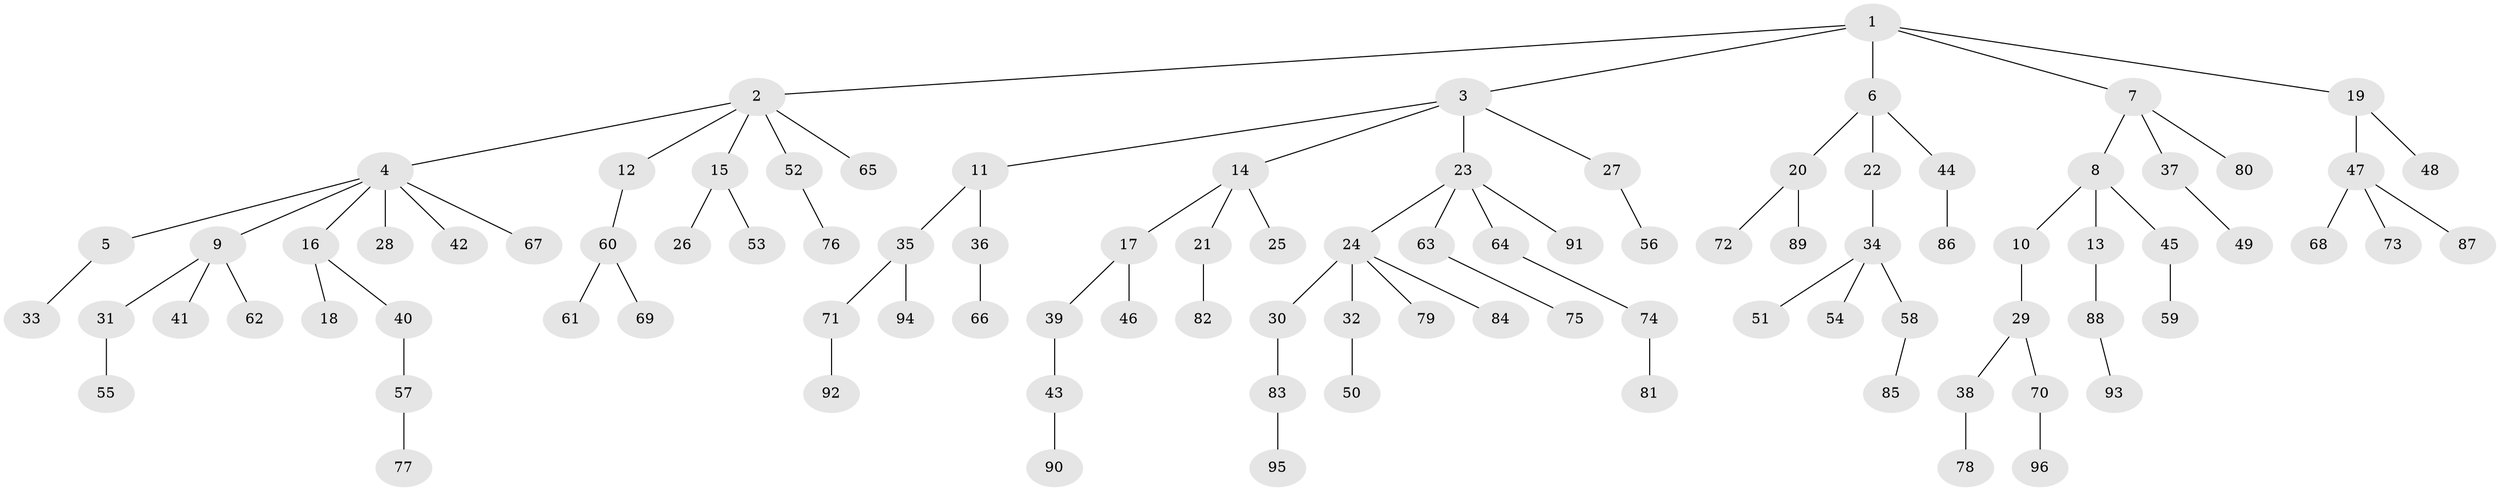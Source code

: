 // coarse degree distribution, {6: 0.047619047619047616, 7: 0.015873015873015872, 1: 0.6031746031746031, 4: 0.07936507936507936, 3: 0.09523809523809523, 2: 0.14285714285714285, 5: 0.015873015873015872}
// Generated by graph-tools (version 1.1) at 2025/24/03/03/25 07:24:07]
// undirected, 96 vertices, 95 edges
graph export_dot {
graph [start="1"]
  node [color=gray90,style=filled];
  1;
  2;
  3;
  4;
  5;
  6;
  7;
  8;
  9;
  10;
  11;
  12;
  13;
  14;
  15;
  16;
  17;
  18;
  19;
  20;
  21;
  22;
  23;
  24;
  25;
  26;
  27;
  28;
  29;
  30;
  31;
  32;
  33;
  34;
  35;
  36;
  37;
  38;
  39;
  40;
  41;
  42;
  43;
  44;
  45;
  46;
  47;
  48;
  49;
  50;
  51;
  52;
  53;
  54;
  55;
  56;
  57;
  58;
  59;
  60;
  61;
  62;
  63;
  64;
  65;
  66;
  67;
  68;
  69;
  70;
  71;
  72;
  73;
  74;
  75;
  76;
  77;
  78;
  79;
  80;
  81;
  82;
  83;
  84;
  85;
  86;
  87;
  88;
  89;
  90;
  91;
  92;
  93;
  94;
  95;
  96;
  1 -- 2;
  1 -- 3;
  1 -- 6;
  1 -- 7;
  1 -- 19;
  2 -- 4;
  2 -- 12;
  2 -- 15;
  2 -- 52;
  2 -- 65;
  3 -- 11;
  3 -- 14;
  3 -- 23;
  3 -- 27;
  4 -- 5;
  4 -- 9;
  4 -- 16;
  4 -- 28;
  4 -- 42;
  4 -- 67;
  5 -- 33;
  6 -- 20;
  6 -- 22;
  6 -- 44;
  7 -- 8;
  7 -- 37;
  7 -- 80;
  8 -- 10;
  8 -- 13;
  8 -- 45;
  9 -- 31;
  9 -- 41;
  9 -- 62;
  10 -- 29;
  11 -- 35;
  11 -- 36;
  12 -- 60;
  13 -- 88;
  14 -- 17;
  14 -- 21;
  14 -- 25;
  15 -- 26;
  15 -- 53;
  16 -- 18;
  16 -- 40;
  17 -- 39;
  17 -- 46;
  19 -- 47;
  19 -- 48;
  20 -- 72;
  20 -- 89;
  21 -- 82;
  22 -- 34;
  23 -- 24;
  23 -- 63;
  23 -- 64;
  23 -- 91;
  24 -- 30;
  24 -- 32;
  24 -- 79;
  24 -- 84;
  27 -- 56;
  29 -- 38;
  29 -- 70;
  30 -- 83;
  31 -- 55;
  32 -- 50;
  34 -- 51;
  34 -- 54;
  34 -- 58;
  35 -- 71;
  35 -- 94;
  36 -- 66;
  37 -- 49;
  38 -- 78;
  39 -- 43;
  40 -- 57;
  43 -- 90;
  44 -- 86;
  45 -- 59;
  47 -- 68;
  47 -- 73;
  47 -- 87;
  52 -- 76;
  57 -- 77;
  58 -- 85;
  60 -- 61;
  60 -- 69;
  63 -- 75;
  64 -- 74;
  70 -- 96;
  71 -- 92;
  74 -- 81;
  83 -- 95;
  88 -- 93;
}
